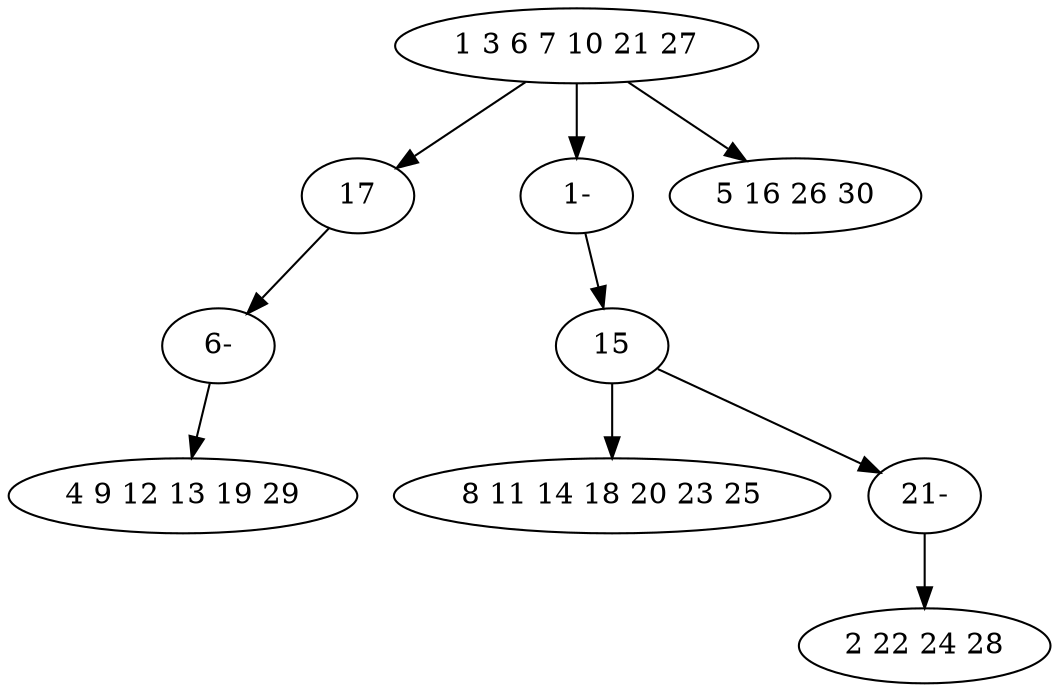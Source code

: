 digraph true_tree {
	"0" -> "1"
	"0" -> "9"
	"0" -> "3"
	"2" -> "4"
	"1" -> "7"
	"2" -> "8"
	"7" -> "5"
	"8" -> "6"
	"9" -> "2"
	"0" [label="1 3 6 7 10 21 27"];
	"1" [label="17"];
	"2" [label="15"];
	"3" [label="5 16 26 30"];
	"4" [label="8 11 14 18 20 23 25"];
	"5" [label="4 9 12 13 19 29"];
	"6" [label="2 22 24 28"];
	"7" [label="6-"];
	"8" [label="21-"];
	"9" [label="1-"];
}
